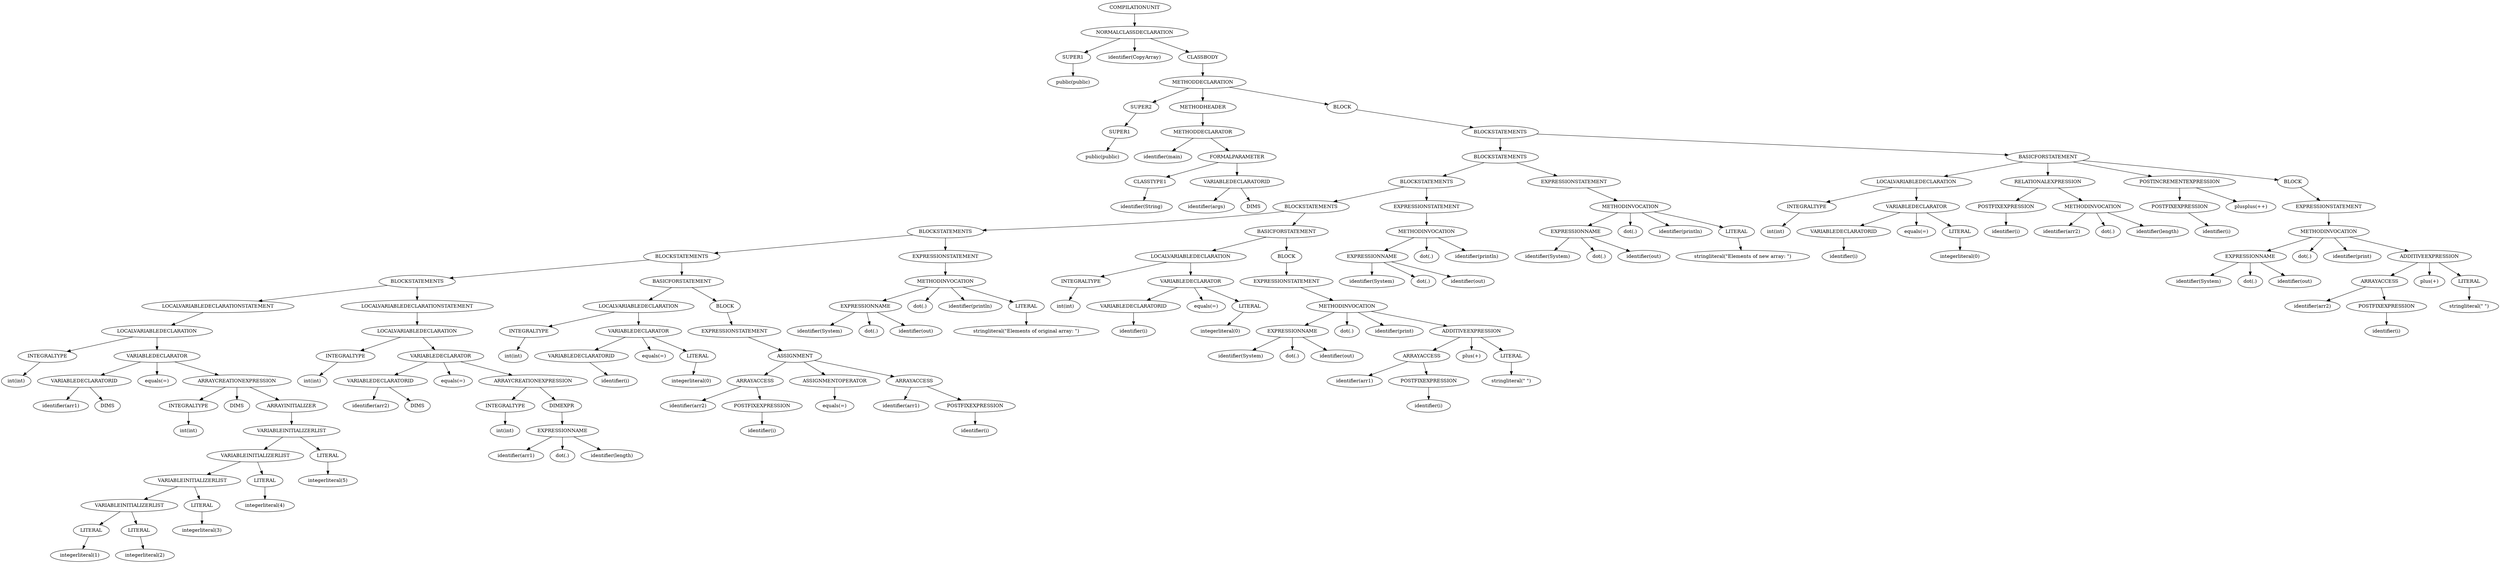 digraph ASTVisual {
ordering = out ;

10 [ label="SUPER1"]
20 [ label="public(public)"]
30 [ label="SUPER1"]
40 [ label="public(public)"]
50 [ label="SUPER2"]
60 [ label="CLASSTYPE1"]
70 [ label="identifier(String)"]
80 [ label="DIMS"]
90 [ label="VARIABLEDECLARATORID"]
100 [ label="identifier(args)"]
110 [ label="FORMALPARAMETER"]
120 [ label="METHODDECLARATOR"]
130 [ label="identifier(main)"]
140 [ label="METHODHEADER"]
150 [ label="INTEGRALTYPE"]
160 [ label="int(int)"]
170 [ label="DIMS"]
180 [ label="VARIABLEDECLARATORID"]
190 [ label="identifier(arr1)"]
200 [ label="INTEGRALTYPE"]
210 [ label="int(int)"]
220 [ label="DIMS"]
230 [ label="LITERAL"]
240 [ label="integerliteral(1)"]
250 [ label="LITERAL"]
260 [ label="integerliteral(2)"]
270 [ label="VARIABLEINITIALIZERLIST"]
280 [ label="LITERAL"]
290 [ label="integerliteral(3)"]
300 [ label="VARIABLEINITIALIZERLIST"]
310 [ label="LITERAL"]
320 [ label="integerliteral(4)"]
330 [ label="VARIABLEINITIALIZERLIST"]
340 [ label="LITERAL"]
350 [ label="integerliteral(5)"]
360 [ label="VARIABLEINITIALIZERLIST"]
370 [ label="ARRAYINITIALIZER"]
380 [ label="ARRAYCREATIONEXPRESSION"]
390 [ label="VARIABLEDECLARATOR"]
400 [ label="equals(=)"]
410 [ label="LOCALVARIABLEDECLARATION"]
420 [ label="LOCALVARIABLEDECLARATIONSTATEMENT"]
430 [ label="INTEGRALTYPE"]
440 [ label="int(int)"]
450 [ label="DIMS"]
460 [ label="VARIABLEDECLARATORID"]
470 [ label="identifier(arr2)"]
480 [ label="INTEGRALTYPE"]
490 [ label="int(int)"]
500 [ label="EXPRESSIONNAME"]
510 [ label="identifier(arr1)"]
520 [ label="dot(.)"]
530 [ label="identifier(length)"]
540 [ label="DIMEXPR"]
550 [ label="ARRAYCREATIONEXPRESSION"]
560 [ label="VARIABLEDECLARATOR"]
570 [ label="equals(=)"]
580 [ label="LOCALVARIABLEDECLARATION"]
590 [ label="LOCALVARIABLEDECLARATIONSTATEMENT"]
600 [ label="BLOCKSTATEMENTS"]
610 [ label="INTEGRALTYPE"]
620 [ label="int(int)"]
630 [ label="VARIABLEDECLARATORID"]
640 [ label="identifier(i)"]
650 [ label="LITERAL"]
660 [ label="integerliteral(0)"]
670 [ label="VARIABLEDECLARATOR"]
680 [ label="equals(=)"]
690 [ label="LOCALVARIABLEDECLARATION"]
700 [ label="POSTFIXEXPRESSION"]
710 [ label="identifier(i)"]
720 [ label="ARRAYACCESS"]
730 [ label="identifier(arr2)"]
740 [ label="ASSIGNMENTOPERATOR"]
750 [ label="equals(=)"]
760 [ label="POSTFIXEXPRESSION"]
770 [ label="identifier(i)"]
780 [ label="ARRAYACCESS"]
790 [ label="identifier(arr1)"]
800 [ label="ASSIGNMENT"]
810 [ label="EXPRESSIONSTATEMENT"]
820 [ label="BLOCK"]
830 [ label="BASICFORSTATEMENT"]
840 [ label="BLOCKSTATEMENTS"]
850 [ label="EXPRESSIONNAME"]
860 [ label="identifier(System)"]
870 [ label="dot(.)"]
880 [ label="identifier(out)"]
890 [ label="LITERAL"]
900 [ label="stringliteral(\"Elements of original array: \")"]
910 [ label="METHODINVOCATION"]
920 [ label="dot(.)"]
930 [ label="identifier(println)"]
940 [ label="EXPRESSIONSTATEMENT"]
950 [ label="BLOCKSTATEMENTS"]
960 [ label="INTEGRALTYPE"]
970 [ label="int(int)"]
980 [ label="VARIABLEDECLARATORID"]
990 [ label="identifier(i)"]
1000 [ label="LITERAL"]
1010 [ label="integerliteral(0)"]
1020 [ label="VARIABLEDECLARATOR"]
1030 [ label="equals(=)"]
1040 [ label="LOCALVARIABLEDECLARATION"]
1050 [ label="EXPRESSIONNAME"]
1060 [ label="identifier(System)"]
1070 [ label="dot(.)"]
1080 [ label="identifier(out)"]
1090 [ label="POSTFIXEXPRESSION"]
1100 [ label="identifier(i)"]
1110 [ label="ARRAYACCESS"]
1120 [ label="identifier(arr1)"]
1130 [ label="LITERAL"]
1140 [ label="stringliteral(\" \")"]
1150 [ label="ADDITIVEEXPRESSION"]
1160 [ label="plus(+)"]
1170 [ label="METHODINVOCATION"]
1180 [ label="dot(.)"]
1190 [ label="identifier(print)"]
1200 [ label="EXPRESSIONSTATEMENT"]
1210 [ label="BLOCK"]
1220 [ label="BASICFORSTATEMENT"]
1230 [ label="BLOCKSTATEMENTS"]
1240 [ label="EXPRESSIONNAME"]
1250 [ label="identifier(System)"]
1260 [ label="dot(.)"]
1270 [ label="identifier(out)"]
1280 [ label="METHODINVOCATION"]
1290 [ label="dot(.)"]
1300 [ label="identifier(println)"]
1310 [ label="EXPRESSIONSTATEMENT"]
1320 [ label="BLOCKSTATEMENTS"]
1330 [ label="EXPRESSIONNAME"]
1340 [ label="identifier(System)"]
1350 [ label="dot(.)"]
1360 [ label="identifier(out)"]
1370 [ label="LITERAL"]
1380 [ label="stringliteral(\"Elements of new array: \")"]
1390 [ label="METHODINVOCATION"]
1400 [ label="dot(.)"]
1410 [ label="identifier(println)"]
1420 [ label="EXPRESSIONSTATEMENT"]
1430 [ label="BLOCKSTATEMENTS"]
1440 [ label="INTEGRALTYPE"]
1450 [ label="int(int)"]
1460 [ label="VARIABLEDECLARATORID"]
1470 [ label="identifier(i)"]
1480 [ label="LITERAL"]
1490 [ label="integerliteral(0)"]
1500 [ label="VARIABLEDECLARATOR"]
1510 [ label="equals(=)"]
1520 [ label="LOCALVARIABLEDECLARATION"]
1530 [ label="POSTFIXEXPRESSION"]
1540 [ label="identifier(i)"]
1550 [ label="METHODINVOCATION"]
1560 [ label="identifier(arr2)"]
1570 [ label="dot(.)"]
1580 [ label="identifier(length)"]
1590 [ label="RELATIONALEXPRESSION"]
1600 [ label="POSTFIXEXPRESSION"]
1610 [ label="identifier(i)"]
1620 [ label="POSTINCREMENTEXPRESSION"]
1630 [ label="plusplus(++)"]
1640 [ label="EXPRESSIONNAME"]
1650 [ label="identifier(System)"]
1660 [ label="dot(.)"]
1670 [ label="identifier(out)"]
1680 [ label="POSTFIXEXPRESSION"]
1690 [ label="identifier(i)"]
1700 [ label="ARRAYACCESS"]
1710 [ label="identifier(arr2)"]
1720 [ label="LITERAL"]
1730 [ label="stringliteral(\" \")"]
1740 [ label="ADDITIVEEXPRESSION"]
1750 [ label="plus(+)"]
1760 [ label="METHODINVOCATION"]
1770 [ label="dot(.)"]
1780 [ label="identifier(print)"]
1790 [ label="EXPRESSIONSTATEMENT"]
1800 [ label="BLOCK"]
1810 [ label="BASICFORSTATEMENT"]
1820 [ label="BLOCKSTATEMENTS"]
1830 [ label="BLOCK"]
1840 [ label="METHODDECLARATION"]
1850 [ label="CLASSBODY"]
1860 [ label="NORMALCLASSDECLARATION"]
1870 [ label="identifier(CopyArray)"]
1880 [ label="COMPILATIONUNIT"]
10 -> 20[ label=""]
30 -> 40[ label=""]
50 -> 30[ label=""]
60 -> 70[ label=""]
90 -> 100[ label=""]
90 -> 80[ label=""]
110 -> 60[ label=""]
110 -> 90[ label=""]
120 -> 130[ label=""]
120 -> 110[ label=""]
140 -> 120[ label=""]
150 -> 160[ label=""]
180 -> 190[ label=""]
180 -> 170[ label=""]
200 -> 210[ label=""]
230 -> 240[ label=""]
250 -> 260[ label=""]
270 -> 230[ label=""]
270 -> 250[ label=""]
280 -> 290[ label=""]
300 -> 270[ label=""]
300 -> 280[ label=""]
310 -> 320[ label=""]
330 -> 300[ label=""]
330 -> 310[ label=""]
340 -> 350[ label=""]
360 -> 330[ label=""]
360 -> 340[ label=""]
370 -> 360[ label=""]
380 -> 200[ label=""]
380 -> 220[ label=""]
380 -> 370[ label=""]
390 -> 180[ label=""]
390 -> 400[ label=""]
390 -> 380[ label=""]
410 -> 150[ label=""]
410 -> 390[ label=""]
420 -> 410[ label=""]
430 -> 440[ label=""]
460 -> 470[ label=""]
460 -> 450[ label=""]
480 -> 490[ label=""]
500 -> 510[ label=""]
500 -> 520[ label=""]
500 -> 530[ label=""]
540 -> 500[ label=""]
550 -> 480[ label=""]
550 -> 540[ label=""]
560 -> 460[ label=""]
560 -> 570[ label=""]
560 -> 550[ label=""]
580 -> 430[ label=""]
580 -> 560[ label=""]
590 -> 580[ label=""]
600 -> 420[ label=""]
600 -> 590[ label=""]
610 -> 620[ label=""]
630 -> 640[ label=""]
650 -> 660[ label=""]
670 -> 630[ label=""]
670 -> 680[ label=""]
670 -> 650[ label=""]
690 -> 610[ label=""]
690 -> 670[ label=""]
700 -> 710[ label=""]
720 -> 730[ label=""]
720 -> 700[ label=""]
740 -> 750[ label=""]
760 -> 770[ label=""]
780 -> 790[ label=""]
780 -> 760[ label=""]
800 -> 720[ label=""]
800 -> 740[ label=""]
800 -> 780[ label=""]
810 -> 800[ label=""]
820 -> 810[ label=""]
830 -> 690[ label=""]
830 -> 820[ label=""]
840 -> 600[ label=""]
840 -> 830[ label=""]
850 -> 860[ label=""]
850 -> 870[ label=""]
850 -> 880[ label=""]
890 -> 900[ label=""]
910 -> 850[ label=""]
910 -> 920[ label=""]
910 -> 930[ label=""]
910 -> 890[ label=""]
940 -> 910[ label=""]
950 -> 840[ label=""]
950 -> 940[ label=""]
960 -> 970[ label=""]
980 -> 990[ label=""]
1000 -> 1010[ label=""]
1020 -> 980[ label=""]
1020 -> 1030[ label=""]
1020 -> 1000[ label=""]
1040 -> 960[ label=""]
1040 -> 1020[ label=""]
1050 -> 1060[ label=""]
1050 -> 1070[ label=""]
1050 -> 1080[ label=""]
1090 -> 1100[ label=""]
1110 -> 1120[ label=""]
1110 -> 1090[ label=""]
1130 -> 1140[ label=""]
1150 -> 1110[ label=""]
1150 -> 1160[ label=""]
1150 -> 1130[ label=""]
1170 -> 1050[ label=""]
1170 -> 1180[ label=""]
1170 -> 1190[ label=""]
1170 -> 1150[ label=""]
1200 -> 1170[ label=""]
1210 -> 1200[ label=""]
1220 -> 1040[ label=""]
1220 -> 1210[ label=""]
1230 -> 950[ label=""]
1230 -> 1220[ label=""]
1240 -> 1250[ label=""]
1240 -> 1260[ label=""]
1240 -> 1270[ label=""]
1280 -> 1240[ label=""]
1280 -> 1290[ label=""]
1280 -> 1300[ label=""]
1310 -> 1280[ label=""]
1320 -> 1230[ label=""]
1320 -> 1310[ label=""]
1330 -> 1340[ label=""]
1330 -> 1350[ label=""]
1330 -> 1360[ label=""]
1370 -> 1380[ label=""]
1390 -> 1330[ label=""]
1390 -> 1400[ label=""]
1390 -> 1410[ label=""]
1390 -> 1370[ label=""]
1420 -> 1390[ label=""]
1430 -> 1320[ label=""]
1430 -> 1420[ label=""]
1440 -> 1450[ label=""]
1460 -> 1470[ label=""]
1480 -> 1490[ label=""]
1500 -> 1460[ label=""]
1500 -> 1510[ label=""]
1500 -> 1480[ label=""]
1520 -> 1440[ label=""]
1520 -> 1500[ label=""]
1530 -> 1540[ label=""]
1550 -> 1560[ label=""]
1550 -> 1570[ label=""]
1550 -> 1580[ label=""]
1590 -> 1530[ label=""]
1590 -> 1550[ label=""]
1600 -> 1610[ label=""]
1620 -> 1600[ label=""]
1620 -> 1630[ label=""]
1640 -> 1650[ label=""]
1640 -> 1660[ label=""]
1640 -> 1670[ label=""]
1680 -> 1690[ label=""]
1700 -> 1710[ label=""]
1700 -> 1680[ label=""]
1720 -> 1730[ label=""]
1740 -> 1700[ label=""]
1740 -> 1750[ label=""]
1740 -> 1720[ label=""]
1760 -> 1640[ label=""]
1760 -> 1770[ label=""]
1760 -> 1780[ label=""]
1760 -> 1740[ label=""]
1790 -> 1760[ label=""]
1800 -> 1790[ label=""]
1810 -> 1520[ label=""]
1810 -> 1590[ label=""]
1810 -> 1620[ label=""]
1810 -> 1800[ label=""]
1820 -> 1430[ label=""]
1820 -> 1810[ label=""]
1830 -> 1820[ label=""]
1840 -> 50[ label=""]
1840 -> 140[ label=""]
1840 -> 1830[ label=""]
1850 -> 1840[ label=""]
1860 -> 10[ label=""]
1860 -> 1870[ label=""]
1860 -> 1850[ label=""]
1880 -> 1860[ label=""]
  }

